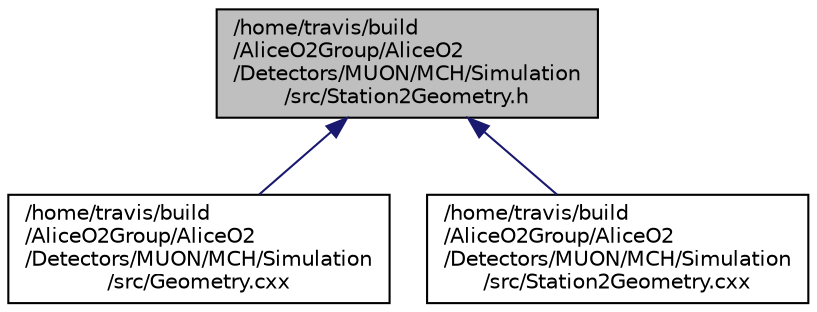digraph "/home/travis/build/AliceO2Group/AliceO2/Detectors/MUON/MCH/Simulation/src/Station2Geometry.h"
{
 // INTERACTIVE_SVG=YES
  bgcolor="transparent";
  edge [fontname="Helvetica",fontsize="10",labelfontname="Helvetica",labelfontsize="10"];
  node [fontname="Helvetica",fontsize="10",shape=record];
  Node1 [label="/home/travis/build\l/AliceO2Group/AliceO2\l/Detectors/MUON/MCH/Simulation\l/src/Station2Geometry.h",height=0.2,width=0.4,color="black", fillcolor="grey75", style="filled", fontcolor="black"];
  Node1 -> Node2 [dir="back",color="midnightblue",fontsize="10",style="solid",fontname="Helvetica"];
  Node2 [label="/home/travis/build\l/AliceO2Group/AliceO2\l/Detectors/MUON/MCH/Simulation\l/src/Geometry.cxx",height=0.2,width=0.4,color="black",URL="$d5/d51/MUON_2MCH_2Simulation_2src_2Geometry_8cxx.html"];
  Node1 -> Node3 [dir="back",color="midnightblue",fontsize="10",style="solid",fontname="Helvetica"];
  Node3 [label="/home/travis/build\l/AliceO2Group/AliceO2\l/Detectors/MUON/MCH/Simulation\l/src/Station2Geometry.cxx",height=0.2,width=0.4,color="black",URL="$d4/d0d/Station2Geometry_8cxx.html",tooltip="Implementation of the station 2 geometry. "];
}
